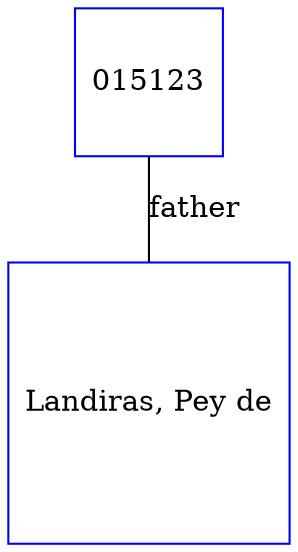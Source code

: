 digraph D {
    edge [dir=none];    node [shape=box];    "021281"   [label="Landiras, Pey de", shape=box, regular=1, color="blue"] ;
"015123"   [label="015123", shape=box, regular=1, color="blue"] ;
015123->021281 [label="father",arrowsize=0.0]; 
}
